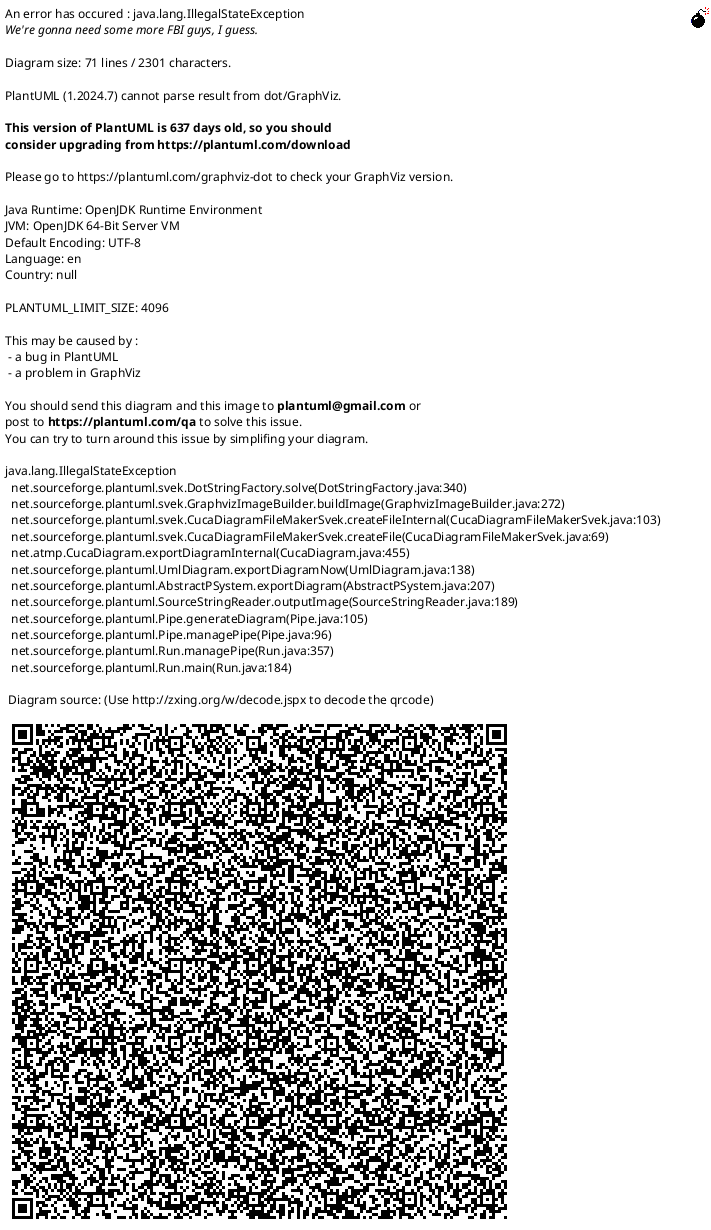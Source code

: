 @startuml projects

' ===== Settings =====

skinparam linetype ortho
skinparam nodesep 20
skinparam ranksep 40
skinparam padding 2
skinparam defaultTextAlignment center

' ===== Palette =====

!define COLOR_PROJECT #D6E2E9

' ===== Components =====

rectangle "Проєкти ЦБД" {
    rectangle "Група суміжних проєктів ЦБД" as CDBSatelliteProjectsGroup {
        rectangle "Група проєктів\nAuction" as AuctionProjectGroup {
            rectangle "Проєкт\nAuction" as AuctionProject COLOR_PROJECT
            rectangle "Проєкт\nAuction\nFrontend" as AuctionFrontendProject COLOR_PROJECT
        }
        rectangle "Група проєктів\nBridges" as BridgesProjectGroup {
            rectangle "Проєкт\nCD\nBridge" as BridgeCDProject COLOR_PROJECT
        }
        rectangle "Проєкт\nTasks" as TasksProject COLOR_PROJECT
        rectangle "Проєкт\nChronograph" as ChronographProject COLOR_PROJECT
    }

    rectangle "Проєкт\nCDB\nAPI" as CDBProject COLOR_PROJECT

    rectangle "Залежності ЦБД" as CDBDependencies {
        rectangle "Проєкт\nSign\nAPI" as SignAPIProject COLOR_PROJECT
        rectangle "Проєкт\nRender\nAPI" as RenderAPIProject COLOR_PROJECT
        rectangle "Проєкт\nCatalog\nAPI" as CatalogAPIProject COLOR_PROJECT
        rectangle "Проєкт\nDS\nAPI" as DSAPIProject COLOR_PROJECT
    }

    rectangle "Споживачі ЦБД" as CDBConsumers {
        rectangle "Проєкт\nAudit\nAPI" as AuditAPIProject COLOR_PROJECT
        rectangle "Проєкт\nRisks" as RisksProject COLOR_PROJECT
        rectangle "Проєкт\nBilling" as BillingProject COLOR_PROJECT
    }
}

' ===== Connections =====

AuctionFrontendProject -left-> AuctionProject #Blue

CDBProject <-up- ChronographProject #Green
CDBProject <-up- BridgeCDProject #Purple
CDBProject <-up- TasksProject #Chocolate

CDBProject <-up- AuctionProject #Blue

CDBProject <-down-> RenderAPIProject #OrangeRed
CDBProject -down-> SignAPIProject #Orchid
CDBProject -down-> DSAPIProject #ForestGreen
CDBProject -down-> CatalogAPIProject #RoyalBlue

CDBProject <-down- AuditAPIProject #BlueViolet
CDBProject <-down- RisksProject #DimGray
CDBProject <-down- BillingProject #Red

AuditAPIProject -left-> DSAPIProject #LightSeaGreen

' ===== Layout =====

CDBDependencies -[hidden]right- CDBConsumers
RenderAPIProject -[hidden]right- SignAPIProject
SignAPIProject -[hidden]right- CatalogAPIProject
CatalogAPIProject -[hidden]right- DSAPIProject
DSAPIProject -[hidden]right- AuditAPIProject
AuditAPIProject -[hidden]right- RisksProject
RisksProject -[hidden]right- BillingProject

@enduml